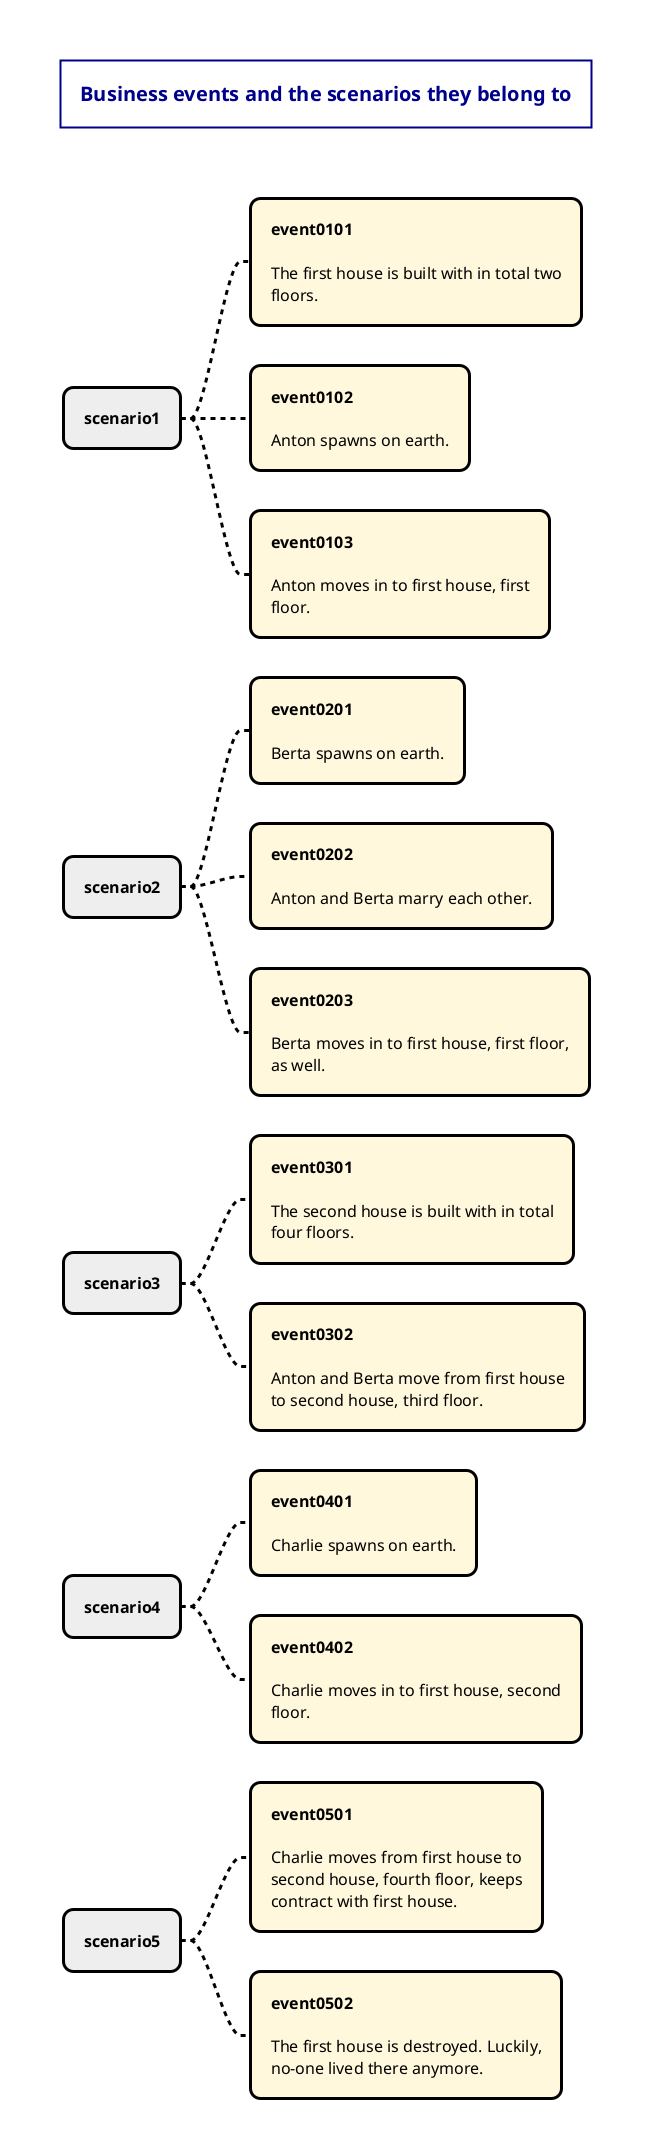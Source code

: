 @startmindmap businessevents

<style>
    Shadowing false
    RootNode {
        BackgroundColor #EEEEEE
        FontSize 16
        FontStyle bold
        Padding 20
        Margin 20
        HorizontalAlignment left
        RoundCorner 20
        MaximumWidth 200
        LineColor black
        LineThickness 3
    }
    LeafNode {
        BackgroundColor cornsilk
        FontSize 16
        FontStyle normal
        Padding 20
        Margin 20
        HorizontalAlignment left
        LineColor black
        LineThickness 3
        RoundCorner 20
        MaximumWidth 300
    }
    Arrow {
        LineStyle 5
        LineThickness 3
        LineColor black
    }
    Title {
        BackgroundColor white
        FontColor darkblue
        FontSize 20
        FontStyle bold
        HorizontalAlignment center
        LineColor darkblue
        LineThickness 2
        Margin 50
        Padding 20
    }
</style>


title Business events and the scenarios they belong to

* scenario1
** <b>event0101</b>\n\nThe first house is built with in total two floors.
** <b>event0102</b>\n\nAnton spawns on earth.
** <b>event0103</b>\n\nAnton moves in to first house, first floor.
* scenario2
** <b>event0201</b>\n\nBerta spawns on earth.
** <b>event0202</b>\n\nAnton and Berta marry each other.
** <b>event0203</b>\n\nBerta moves in to first house, first floor, as well.
* scenario3
** <b>event0301</b>\n\nThe second house is built with in total four floors.
** <b>event0302</b>\n\nAnton and Berta move from first house to second house, third floor.
* scenario4
** <b>event0401</b>\n\nCharlie spawns on earth.
** <b>event0402</b>\n\nCharlie moves in to first house, second floor.
* scenario5
** <b>event0501</b>\n\nCharlie moves from first house to second house, fourth floor, keeps contract with first house.
** <b>event0502</b>\n\nThe first house is destroyed. Luckily, no-one lived there anymore.

@endmindmap
